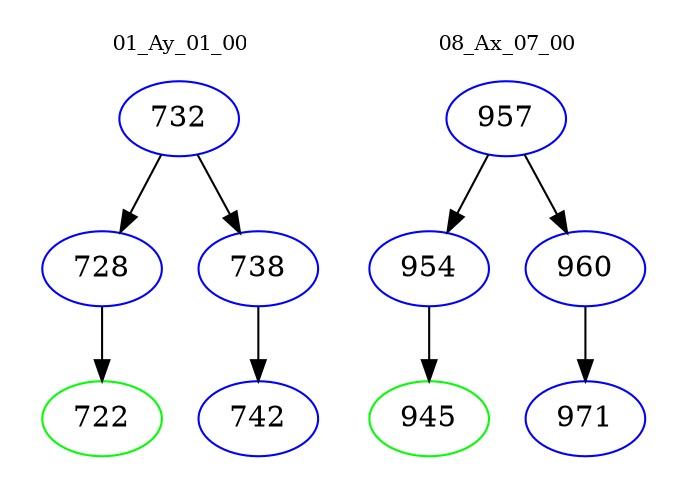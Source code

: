 digraph{
subgraph cluster_0 {
color = white
label = "01_Ay_01_00";
fontsize=10;
T0_732 [label="732", color="blue"]
T0_732 -> T0_728 [color="black"]
T0_728 [label="728", color="blue"]
T0_728 -> T0_722 [color="black"]
T0_722 [label="722", color="green"]
T0_732 -> T0_738 [color="black"]
T0_738 [label="738", color="blue"]
T0_738 -> T0_742 [color="black"]
T0_742 [label="742", color="blue"]
}
subgraph cluster_1 {
color = white
label = "08_Ax_07_00";
fontsize=10;
T1_957 [label="957", color="blue"]
T1_957 -> T1_954 [color="black"]
T1_954 [label="954", color="blue"]
T1_954 -> T1_945 [color="black"]
T1_945 [label="945", color="green"]
T1_957 -> T1_960 [color="black"]
T1_960 [label="960", color="blue"]
T1_960 -> T1_971 [color="black"]
T1_971 [label="971", color="blue"]
}
}
